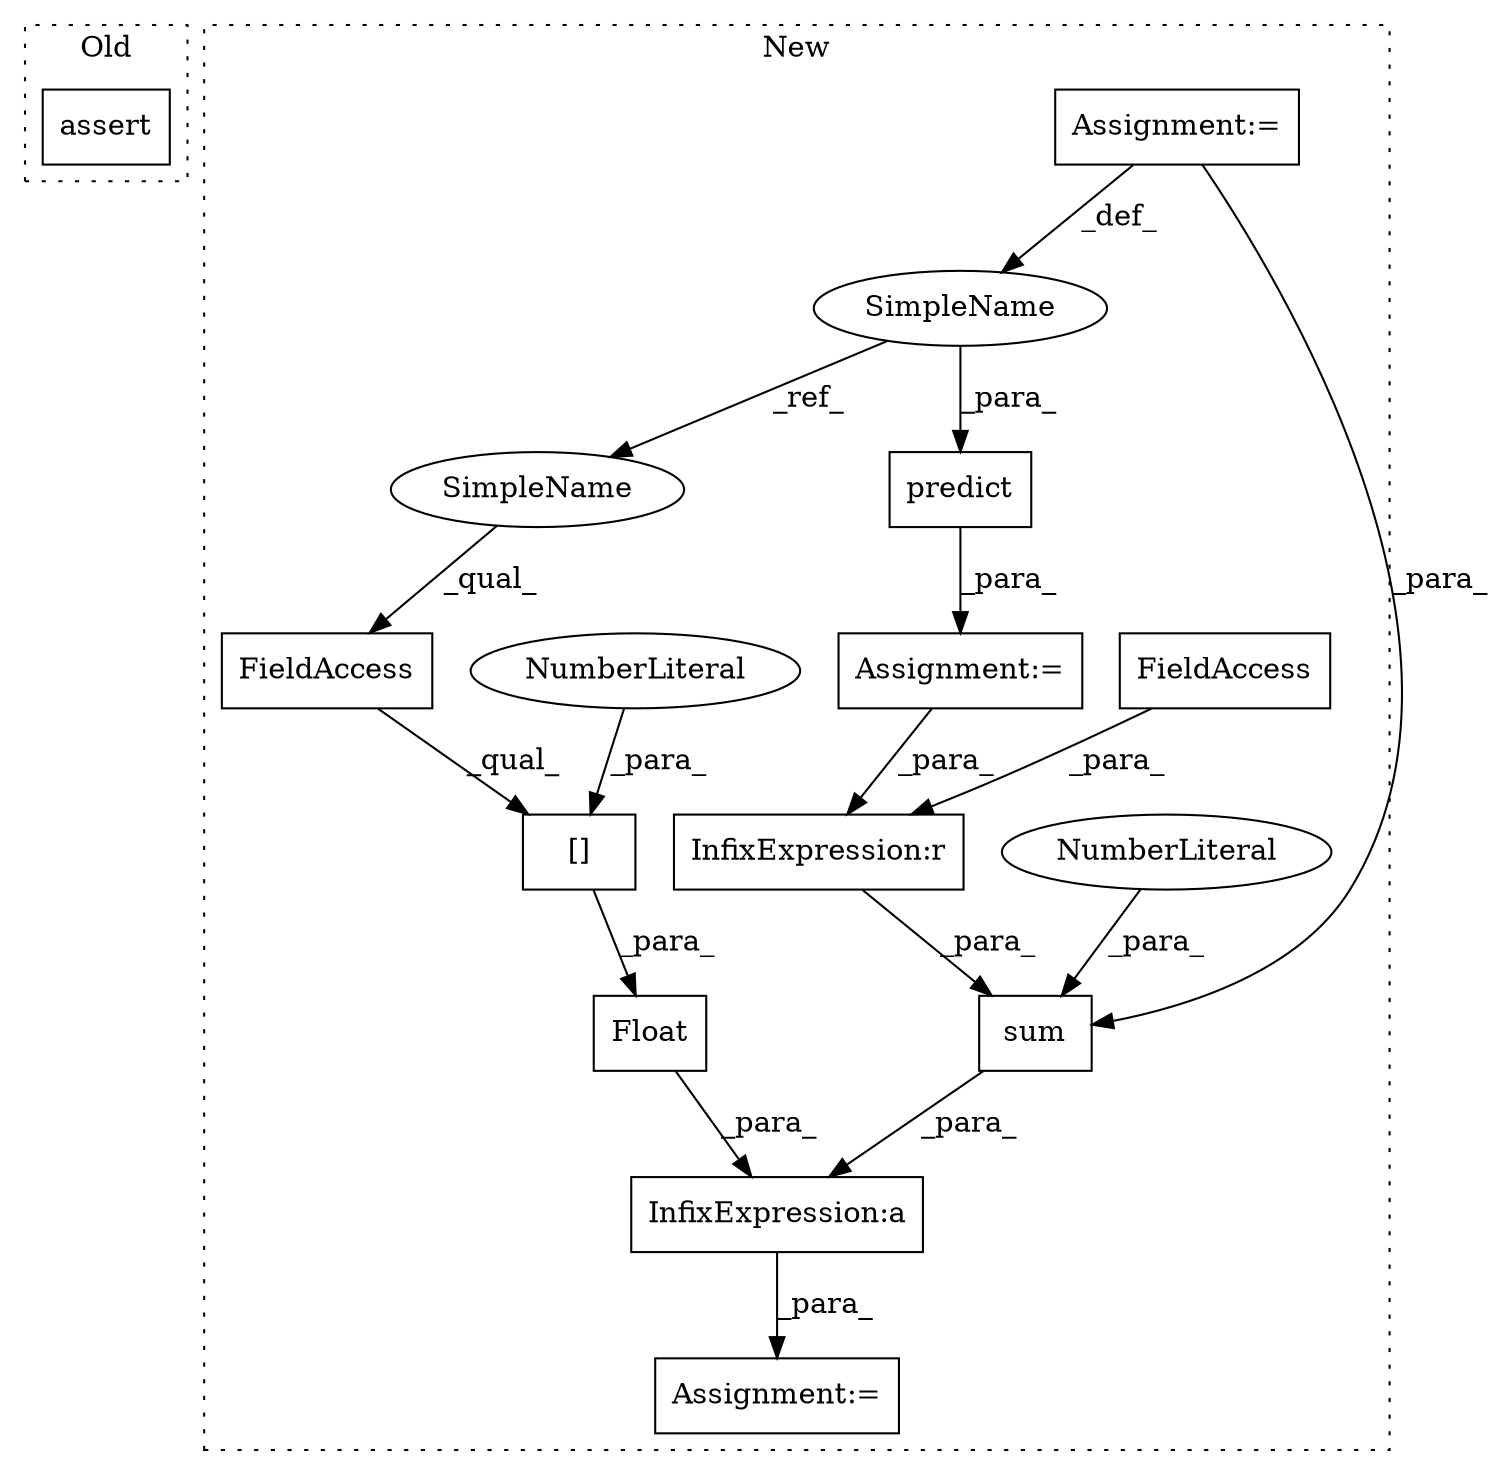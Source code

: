 digraph G {
subgraph cluster0 {
1 [label="assert" a="6" s="998" l="7" shape="box"];
label = "Old";
style="dotted";
}
subgraph cluster1 {
2 [label="Float" a="32" s="1094,1110" l="6,1" shape="box"];
3 [label="Assignment:=" a="7" s="1065" l="1" shape="box"];
4 [label="InfixExpression:a" a="27" s="1091" l="3" shape="box"];
5 [label="Assignment:=" a="7" s="1042" l="1" shape="box"];
6 [label="[]" a="2" s="1100,1109" l="8,1" shape="box"];
7 [label="NumberLiteral" a="34" s="1108" l="1" shape="ellipse"];
8 [label="InfixExpression:r" a="27" s="1078" l="4" shape="box"];
9 [label="FieldAccess" a="22" s="1077" l="1" shape="box"];
10 [label="FieldAccess" a="22" s="1100" l="7" shape="box"];
11 [label="SimpleName" a="42" s="859" l="1" shape="ellipse"];
12 [label="predict" a="32" s="1046,1055" l="8,1" shape="box"];
13 [label="sum" a="32" s="1073,1090" l="4,1" shape="box"];
14 [label="NumberLiteral" a="34" s="1089" l="1" shape="ellipse"];
15 [label="Assignment:=" a="7" s="859" l="1" shape="box"];
16 [label="SimpleName" a="42" s="1100" l="1" shape="ellipse"];
label = "New";
style="dotted";
}
2 -> 4 [label="_para_"];
4 -> 3 [label="_para_"];
5 -> 8 [label="_para_"];
6 -> 2 [label="_para_"];
7 -> 6 [label="_para_"];
8 -> 13 [label="_para_"];
9 -> 8 [label="_para_"];
10 -> 6 [label="_qual_"];
11 -> 12 [label="_para_"];
11 -> 16 [label="_ref_"];
12 -> 5 [label="_para_"];
13 -> 4 [label="_para_"];
14 -> 13 [label="_para_"];
15 -> 11 [label="_def_"];
15 -> 13 [label="_para_"];
16 -> 10 [label="_qual_"];
}